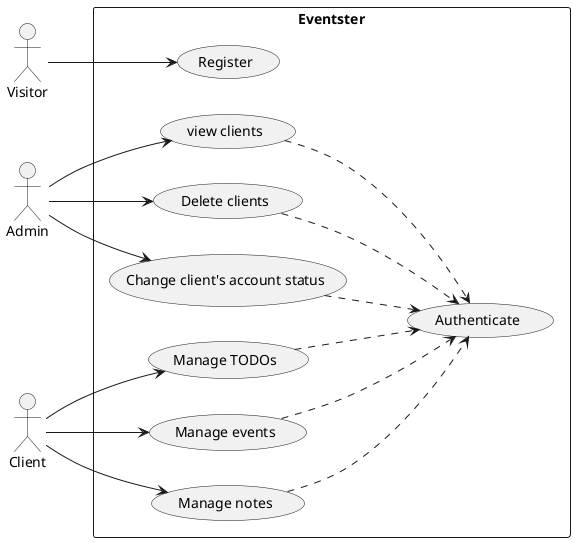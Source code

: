 @startuml usecase_dg

left to right direction

actor "Visitor" as vis
actor "Admin" as adm
actor "Client" as clt

rectangle "Eventster"{
    usecase "Authenticate" as auth
    usecase "Register" as reg
    usecase "view clients" as view_clients
    usecase "Delete clients" as delete_clients
    usecase "Change client's account status" as change_acc_status
    usecase "Manage TODOs" as mng_todo
    usecase "Manage events" as mng_event
    usecase "Manage notes" as mng_notes
}

view_clients ..> auth
delete_clients ..> auth
change_acc_status ..> auth
mng_todo ..> auth
mng_event ..> auth
mng_notes ..> auth

vis --> reg

adm --> delete_clients
adm --> change_acc_status
adm --> view_clients

clt --> mng_todo
clt --> mng_event
clt --> mng_notes

@enduml
